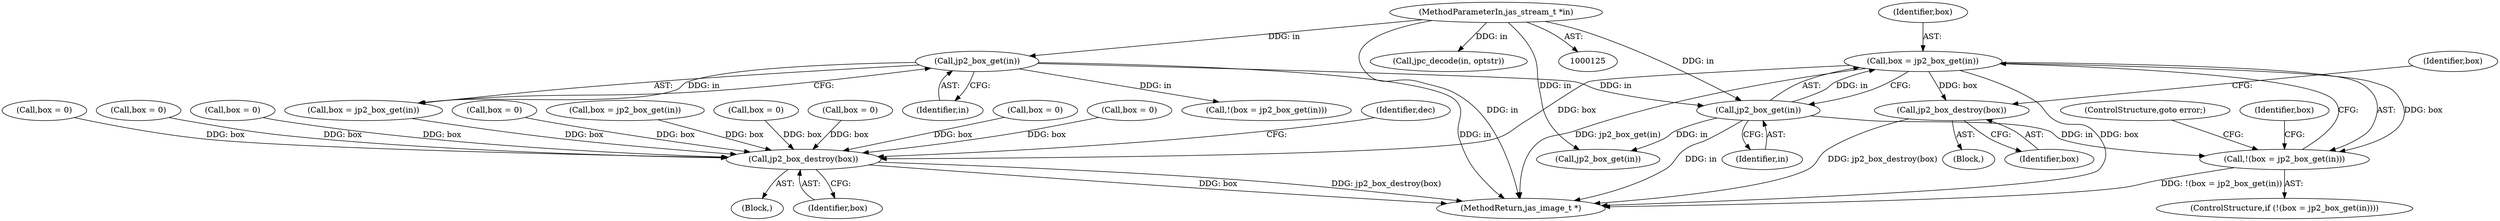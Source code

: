 digraph "0_jasper_e24bdc716c3327b067c551bc6cfb97fd2370358d_0@pointer" {
"1000204" [label="(Call,box = jp2_box_get(in))"];
"1000206" [label="(Call,jp2_box_get(in))"];
"1000167" [label="(Call,jp2_box_get(in))"];
"1000126" [label="(MethodParameterIn,jas_stream_t *in)"];
"1000203" [label="(Call,!(box = jp2_box_get(in)))"];
"1000220" [label="(Call,jp2_box_destroy(box))"];
"1001256" [label="(Call,jp2_box_destroy(box))"];
"1000204" [label="(Call,box = jp2_box_get(in))"];
"1000164" [label="(Call,!(box = jp2_box_get(in)))"];
"1000165" [label="(Call,box = jp2_box_get(in))"];
"1000348" [label="(Call,box = 0)"];
"1000284" [label="(Call,box = 0)"];
"1000229" [label="(Call,box = jp2_box_get(in))"];
"1000203" [label="(Call,!(box = jp2_box_get(in)))"];
"1000357" [label="(Call,box = 0)"];
"1000202" [label="(ControlStructure,if (!(box = jp2_box_get(in))))"];
"1000223" [label="(Identifier,box)"];
"1000316" [label="(Call,box = 0)"];
"1000150" [label="(Call,box = 0)"];
"1000300" [label="(Call,box = 0)"];
"1000220" [label="(Call,jp2_box_destroy(box))"];
"1001256" [label="(Call,jp2_box_destroy(box))"];
"1000209" [label="(ControlStructure,goto error;)"];
"1000207" [label="(Identifier,in)"];
"1000205" [label="(Identifier,box)"];
"1001259" [label="(Identifier,dec)"];
"1001265" [label="(MethodReturn,jas_image_t *)"];
"1000221" [label="(Identifier,box)"];
"1000167" [label="(Call,jp2_box_get(in))"];
"1000126" [label="(MethodParameterIn,jas_stream_t *in)"];
"1000377" [label="(Call,jpc_decode(in, optstr))"];
"1000231" [label="(Call,jp2_box_get(in))"];
"1000206" [label="(Call,jp2_box_get(in))"];
"1000332" [label="(Call,box = 0)"];
"1001255" [label="(Block,)"];
"1000128" [label="(Block,)"];
"1001257" [label="(Identifier,box)"];
"1000268" [label="(Call,box = 0)"];
"1000168" [label="(Identifier,in)"];
"1000213" [label="(Identifier,box)"];
"1000204" -> "1000203"  [label="AST: "];
"1000204" -> "1000206"  [label="CFG: "];
"1000205" -> "1000204"  [label="AST: "];
"1000206" -> "1000204"  [label="AST: "];
"1000203" -> "1000204"  [label="CFG: "];
"1000204" -> "1001265"  [label="DDG: jp2_box_get(in)"];
"1000204" -> "1001265"  [label="DDG: box"];
"1000204" -> "1000203"  [label="DDG: box"];
"1000206" -> "1000204"  [label="DDG: in"];
"1000204" -> "1000220"  [label="DDG: box"];
"1000204" -> "1001256"  [label="DDG: box"];
"1000206" -> "1000207"  [label="CFG: "];
"1000207" -> "1000206"  [label="AST: "];
"1000206" -> "1001265"  [label="DDG: in"];
"1000206" -> "1000203"  [label="DDG: in"];
"1000167" -> "1000206"  [label="DDG: in"];
"1000126" -> "1000206"  [label="DDG: in"];
"1000206" -> "1000231"  [label="DDG: in"];
"1000167" -> "1000165"  [label="AST: "];
"1000167" -> "1000168"  [label="CFG: "];
"1000168" -> "1000167"  [label="AST: "];
"1000165" -> "1000167"  [label="CFG: "];
"1000167" -> "1001265"  [label="DDG: in"];
"1000167" -> "1000164"  [label="DDG: in"];
"1000167" -> "1000165"  [label="DDG: in"];
"1000126" -> "1000167"  [label="DDG: in"];
"1000126" -> "1000125"  [label="AST: "];
"1000126" -> "1001265"  [label="DDG: in"];
"1000126" -> "1000231"  [label="DDG: in"];
"1000126" -> "1000377"  [label="DDG: in"];
"1000203" -> "1000202"  [label="AST: "];
"1000209" -> "1000203"  [label="CFG: "];
"1000213" -> "1000203"  [label="CFG: "];
"1000203" -> "1001265"  [label="DDG: !(box = jp2_box_get(in))"];
"1000220" -> "1000128"  [label="AST: "];
"1000220" -> "1000221"  [label="CFG: "];
"1000221" -> "1000220"  [label="AST: "];
"1000223" -> "1000220"  [label="CFG: "];
"1000220" -> "1001265"  [label="DDG: jp2_box_destroy(box)"];
"1001256" -> "1001255"  [label="AST: "];
"1001256" -> "1001257"  [label="CFG: "];
"1001257" -> "1001256"  [label="AST: "];
"1001259" -> "1001256"  [label="CFG: "];
"1001256" -> "1001265"  [label="DDG: box"];
"1001256" -> "1001265"  [label="DDG: jp2_box_destroy(box)"];
"1000348" -> "1001256"  [label="DDG: box"];
"1000332" -> "1001256"  [label="DDG: box"];
"1000284" -> "1001256"  [label="DDG: box"];
"1000150" -> "1001256"  [label="DDG: box"];
"1000300" -> "1001256"  [label="DDG: box"];
"1000357" -> "1001256"  [label="DDG: box"];
"1000229" -> "1001256"  [label="DDG: box"];
"1000316" -> "1001256"  [label="DDG: box"];
"1000268" -> "1001256"  [label="DDG: box"];
"1000165" -> "1001256"  [label="DDG: box"];
}
